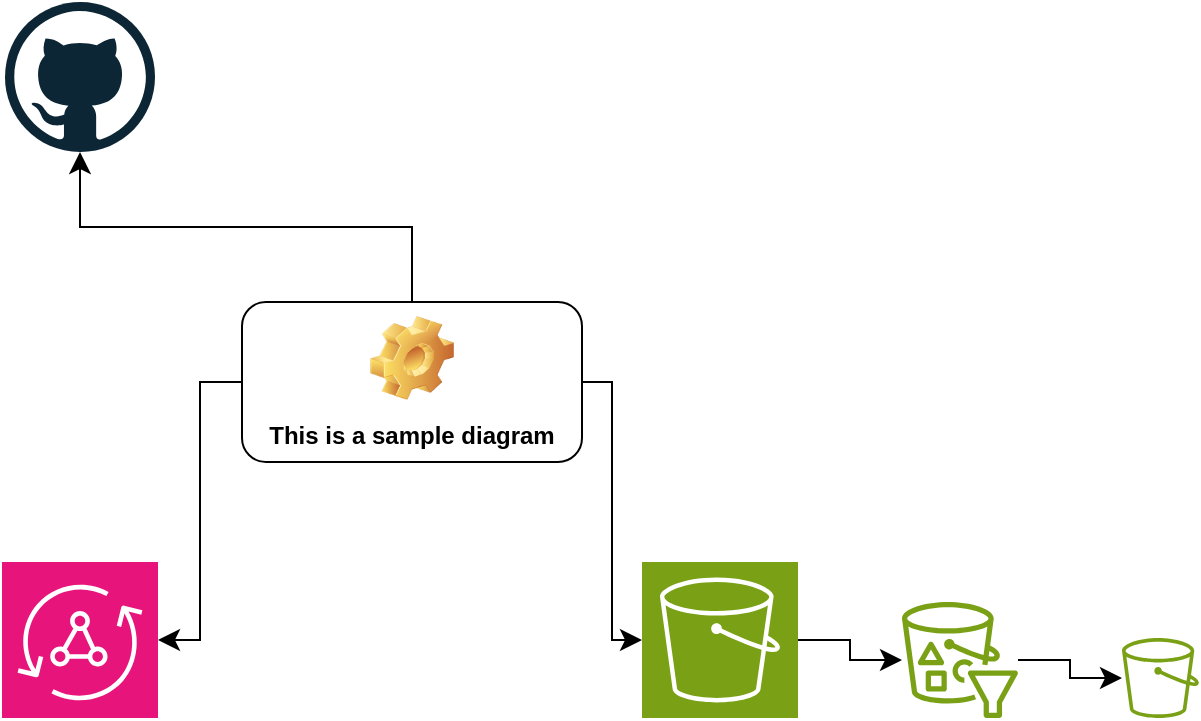 <mxfile version="24.1.0" type="device">
  <diagram name="Page-1" id="xlhWtXc-ja_SkXMT3Q7Q">
    <mxGraphModel dx="2160" dy="1315" grid="1" gridSize="10" guides="1" tooltips="1" connect="1" arrows="1" fold="1" page="1" pageScale="1" pageWidth="850" pageHeight="1100" math="0" shadow="0">
      <root>
        <mxCell id="0" />
        <mxCell id="1" parent="0" />
        <mxCell id="0ySc5cR9qCaMKcy234kB-1" value="This is a sample diagram" style="label;whiteSpace=wrap;html=1;align=center;verticalAlign=bottom;spacingLeft=0;spacingBottom=4;imageAlign=center;imageVerticalAlign=top;image=img/clipart/Gear_128x128.png" vertex="1" parent="1">
          <mxGeometry x="246" y="521" width="170" height="80" as="geometry" />
        </mxCell>
        <mxCell id="0ySc5cR9qCaMKcy234kB-2" value="" style="sketch=0;points=[[0,0,0],[0.25,0,0],[0.5,0,0],[0.75,0,0],[1,0,0],[0,1,0],[0.25,1,0],[0.5,1,0],[0.75,1,0],[1,1,0],[0,0.25,0],[0,0.5,0],[0,0.75,0],[1,0.25,0],[1,0.5,0],[1,0.75,0]];outlineConnect=0;fontColor=#232F3E;fillColor=#7AA116;strokeColor=#ffffff;dashed=0;verticalLabelPosition=bottom;verticalAlign=top;align=center;html=1;fontSize=12;fontStyle=0;aspect=fixed;shape=mxgraph.aws4.resourceIcon;resIcon=mxgraph.aws4.s3;" vertex="1" parent="1">
          <mxGeometry x="446" y="651" width="78" height="78" as="geometry" />
        </mxCell>
        <mxCell id="0ySc5cR9qCaMKcy234kB-3" value="" style="sketch=0;outlineConnect=0;fontColor=#232F3E;gradientColor=none;fillColor=#7AA116;strokeColor=none;dashed=0;verticalLabelPosition=bottom;verticalAlign=top;align=center;html=1;fontSize=12;fontStyle=0;aspect=fixed;pointerEvents=1;shape=mxgraph.aws4.bucket;" vertex="1" parent="1">
          <mxGeometry x="686" y="689" width="38.46" height="40" as="geometry" />
        </mxCell>
        <mxCell id="0ySc5cR9qCaMKcy234kB-4" value="" style="sketch=0;outlineConnect=0;fontColor=#232F3E;gradientColor=none;fillColor=#7AA116;strokeColor=none;dashed=0;verticalLabelPosition=bottom;verticalAlign=top;align=center;html=1;fontSize=12;fontStyle=0;aspect=fixed;pointerEvents=1;shape=mxgraph.aws4.s3_select;" vertex="1" parent="1">
          <mxGeometry x="576" y="671" width="58" height="58" as="geometry" />
        </mxCell>
        <mxCell id="0ySc5cR9qCaMKcy234kB-5" value="" style="sketch=0;points=[[0,0,0],[0.25,0,0],[0.5,0,0],[0.75,0,0],[1,0,0],[0,1,0],[0.25,1,0],[0.5,1,0],[0.75,1,0],[1,1,0],[0,0.25,0],[0,0.5,0],[0,0.75,0],[1,0.25,0],[1,0.5,0],[1,0.75,0]];outlineConnect=0;fontColor=#232F3E;fillColor=#E7157B;strokeColor=#ffffff;dashed=0;verticalLabelPosition=bottom;verticalAlign=top;align=center;html=1;fontSize=12;fontStyle=0;aspect=fixed;shape=mxgraph.aws4.resourceIcon;resIcon=mxgraph.aws4.appsync;" vertex="1" parent="1">
          <mxGeometry x="126" y="651" width="78" height="78" as="geometry" />
        </mxCell>
        <mxCell id="0ySc5cR9qCaMKcy234kB-6" value="" style="dashed=0;outlineConnect=0;html=1;align=center;labelPosition=center;verticalLabelPosition=bottom;verticalAlign=top;shape=mxgraph.weblogos.github" vertex="1" parent="1">
          <mxGeometry x="127.5" y="371" width="75" height="75" as="geometry" />
        </mxCell>
        <mxCell id="0ySc5cR9qCaMKcy234kB-7" value="" style="edgeStyle=elbowEdgeStyle;elbow=horizontal;endArrow=classic;html=1;curved=0;rounded=0;endSize=8;startSize=8;" edge="1" parent="1" source="0ySc5cR9qCaMKcy234kB-1" target="0ySc5cR9qCaMKcy234kB-5">
          <mxGeometry width="50" height="50" relative="1" as="geometry">
            <mxPoint x="286" y="591" as="sourcePoint" />
            <mxPoint x="336" y="541" as="targetPoint" />
          </mxGeometry>
        </mxCell>
        <mxCell id="0ySc5cR9qCaMKcy234kB-8" value="" style="edgeStyle=elbowEdgeStyle;elbow=horizontal;endArrow=classic;html=1;curved=0;rounded=0;endSize=8;startSize=8;" edge="1" parent="1" source="0ySc5cR9qCaMKcy234kB-1" target="0ySc5cR9qCaMKcy234kB-2">
          <mxGeometry width="50" height="50" relative="1" as="geometry">
            <mxPoint x="256" y="586" as="sourcePoint" />
            <mxPoint x="214" y="700" as="targetPoint" />
          </mxGeometry>
        </mxCell>
        <mxCell id="0ySc5cR9qCaMKcy234kB-9" value="" style="edgeStyle=elbowEdgeStyle;elbow=horizontal;endArrow=classic;html=1;curved=0;rounded=0;endSize=8;startSize=8;" edge="1" parent="1" source="0ySc5cR9qCaMKcy234kB-2" target="0ySc5cR9qCaMKcy234kB-4">
          <mxGeometry width="50" height="50" relative="1" as="geometry">
            <mxPoint x="536" y="541" as="sourcePoint" />
            <mxPoint x="566" y="655" as="targetPoint" />
          </mxGeometry>
        </mxCell>
        <mxCell id="0ySc5cR9qCaMKcy234kB-10" value="" style="edgeStyle=elbowEdgeStyle;elbow=horizontal;endArrow=classic;html=1;curved=0;rounded=0;endSize=8;startSize=8;" edge="1" parent="1" source="0ySc5cR9qCaMKcy234kB-4" target="0ySc5cR9qCaMKcy234kB-3">
          <mxGeometry width="50" height="50" relative="1" as="geometry">
            <mxPoint x="634" y="695" as="sourcePoint" />
            <mxPoint x="686" y="705" as="targetPoint" />
          </mxGeometry>
        </mxCell>
        <mxCell id="0ySc5cR9qCaMKcy234kB-11" value="" style="edgeStyle=elbowEdgeStyle;elbow=vertical;endArrow=classic;html=1;curved=0;rounded=0;endSize=8;startSize=8;" edge="1" parent="1" source="0ySc5cR9qCaMKcy234kB-1" target="0ySc5cR9qCaMKcy234kB-6">
          <mxGeometry width="50" height="50" relative="1" as="geometry">
            <mxPoint x="286" y="591" as="sourcePoint" />
            <mxPoint x="336" y="541" as="targetPoint" />
          </mxGeometry>
        </mxCell>
      </root>
    </mxGraphModel>
  </diagram>
</mxfile>
